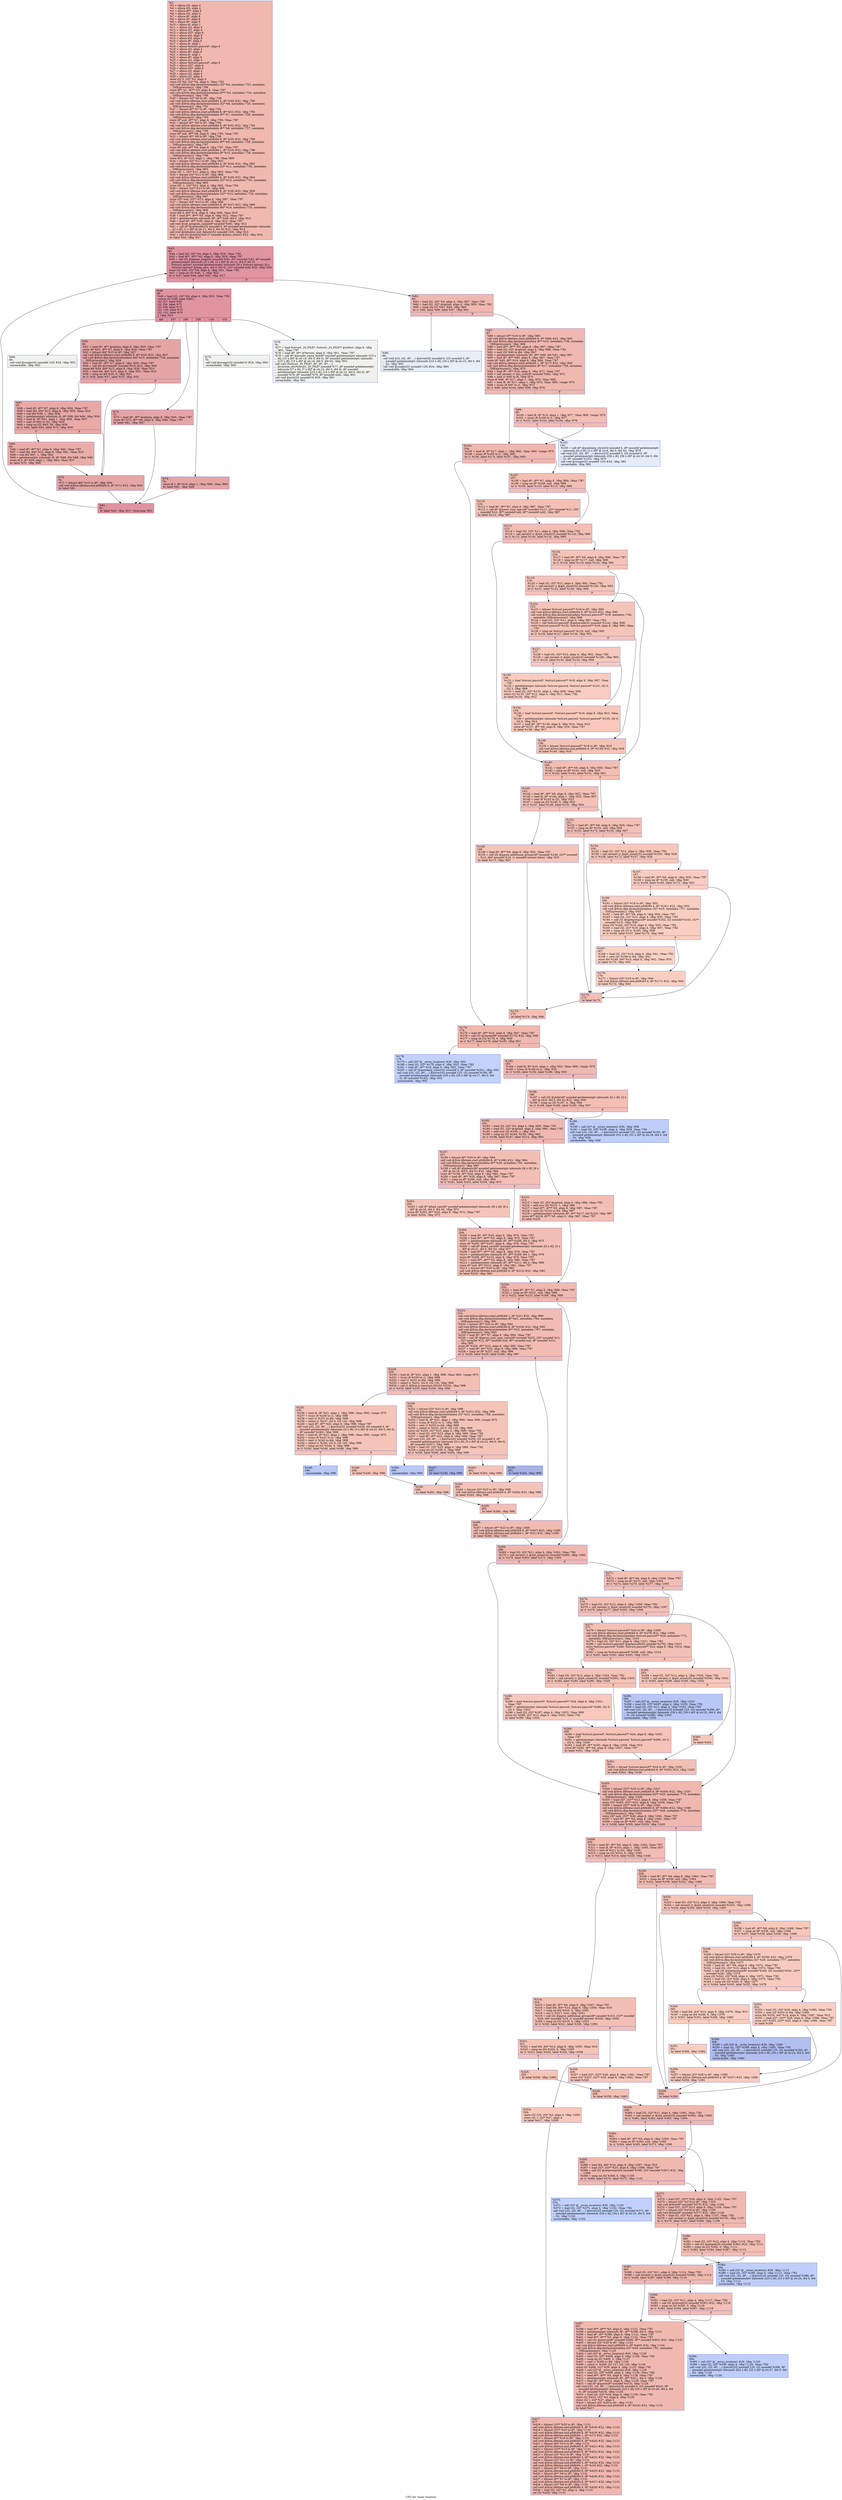 digraph "CFG for 'main' function" {
	label="CFG for 'main' function";

	Node0x1014ba0 [shape=record,color="#3d50c3ff", style=filled, fillcolor="#dc5d4a70",label="{%2:\l  %3 = alloca i32, align 4\l  %4 = alloca i32, align 4\l  %5 = alloca i8**, align 8\l  %6 = alloca i32, align 4\l  %7 = alloca i8*, align 8\l  %8 = alloca i8*, align 8\l  %9 = alloca i8*, align 8\l  %10 = alloca i8, align 1\l  %11 = alloca i32, align 4\l  %12 = alloca i32, align 4\l  %13 = alloca i32*, align 8\l  %14 = alloca i64, align 8\l  %15 = alloca i64, align 8\l  %16 = alloca i8*, align 8\l  %17 = alloca i8, align 1\l  %18 = alloca %struct.passwd*, align 8\l  %19 = alloca i32, align 4\l  %20 = alloca i8*, align 8\l  %21 = alloca i8, align 1\l  %22 = alloca i8*, align 8\l  %23 = alloca i32, align 4\l  %24 = alloca %struct.passwd*, align 8\l  %25 = alloca i32*, align 8\l  %26 = alloca i32*, align 8\l  %27 = alloca i32, align 4\l  %28 = alloca i32, align 4\l  %29 = alloca i32, align 4\l  store i32 0, i32* %3, align 4\l  store i32 %0, i32* %4, align 4, !tbaa !782\l  call void @llvm.dbg.declare(metadata i32* %4, metadata !723, metadata\l... !DIExpression()), !dbg !786\l  store i8** %1, i8*** %5, align 8, !tbaa !787\l  call void @llvm.dbg.declare(metadata i8*** %5, metadata !724, metadata\l... !DIExpression()), !dbg !789\l  %30 = bitcast i32* %6 to i8*, !dbg !790\l  call void @llvm.lifetime.start.p0i8(i64 4, i8* %30) #22, !dbg !790\l  call void @llvm.dbg.declare(metadata i32* %6, metadata !725, metadata\l... !DIExpression()), !dbg !791\l  %31 = bitcast i8** %7 to i8*, !dbg !792\l  call void @llvm.lifetime.start.p0i8(i64 8, i8* %31) #22, !dbg !792\l  call void @llvm.dbg.declare(metadata i8** %7, metadata !726, metadata\l... !DIExpression()), !dbg !793\l  store i8* null, i8** %7, align 8, !dbg !793, !tbaa !787\l  %32 = bitcast i8** %8 to i8*, !dbg !794\l  call void @llvm.lifetime.start.p0i8(i64 8, i8* %32) #22, !dbg !794\l  call void @llvm.dbg.declare(metadata i8** %8, metadata !727, metadata\l... !DIExpression()), !dbg !795\l  store i8* null, i8** %8, align 8, !dbg !795, !tbaa !787\l  %33 = bitcast i8** %9 to i8*, !dbg !796\l  call void @llvm.lifetime.start.p0i8(i64 8, i8* %33) #22, !dbg !796\l  call void @llvm.dbg.declare(metadata i8** %9, metadata !728, metadata\l... !DIExpression()), !dbg !797\l  store i8* null, i8** %9, align 8, !dbg !797, !tbaa !787\l  call void @llvm.lifetime.start.p0i8(i64 1, i8* %10) #22, !dbg !798\l  call void @llvm.dbg.declare(metadata i8* %10, metadata !729, metadata\l... !DIExpression()), !dbg !799\l  store i8 0, i8* %10, align 1, !dbg !799, !tbaa !800\l  %34 = bitcast i32* %11 to i8*, !dbg !802\l  call void @llvm.lifetime.start.p0i8(i64 4, i8* %34) #22, !dbg !802\l  call void @llvm.dbg.declare(metadata i32* %11, metadata !730, metadata\l... !DIExpression()), !dbg !803\l  store i32 -1, i32* %11, align 4, !dbg !803, !tbaa !782\l  %35 = bitcast i32* %12 to i8*, !dbg !804\l  call void @llvm.lifetime.start.p0i8(i64 4, i8* %35) #22, !dbg !804\l  call void @llvm.dbg.declare(metadata i32* %12, metadata !731, metadata\l... !DIExpression()), !dbg !805\l  store i32 -1, i32* %12, align 4, !dbg !805, !tbaa !782\l  %36 = bitcast i32** %13 to i8*, !dbg !806\l  call void @llvm.lifetime.start.p0i8(i64 8, i8* %36) #22, !dbg !806\l  call void @llvm.dbg.declare(metadata i32** %13, metadata !732, metadata\l... !DIExpression()), !dbg !807\l  store i32* null, i32** %13, align 8, !dbg !807, !tbaa !787\l  %37 = bitcast i64* %14 to i8*, !dbg !808\l  call void @llvm.lifetime.start.p0i8(i64 8, i8* %37) #22, !dbg !808\l  call void @llvm.dbg.declare(metadata i64* %14, metadata !733, metadata\l... !DIExpression()), !dbg !809\l  store i64 0, i64* %14, align 8, !dbg !809, !tbaa !810\l  %38 = load i8**, i8*** %5, align 8, !dbg !812, !tbaa !787\l  %39 = getelementptr inbounds i8*, i8** %38, i64 0, !dbg !812\l  %40 = load i8*, i8** %39, align 8, !dbg !812, !tbaa !787\l  call void @set_program_name(i8* noundef %40), !dbg !813\l  %41 = call i8* @setlocale(i32 noundef 6, i8* noundef getelementptr inbounds\l... ([1 x i8], [1 x i8]* @.str.11, i64 0, i64 0)) #22, !dbg !814\l  call void @initialize_exit_failure(i32 noundef 125), !dbg !815\l  %42 = call i32 @atexit(void ()* noundef @close_stdout) #22, !dbg !816\l  br label %43, !dbg !817\l}"];
	Node0x1014ba0 -> Node0x100a3d0;
	Node0x100a3d0 [shape=record,color="#b70d28ff", style=filled, fillcolor="#b70d2870",label="{%43:\l43:                                               \l  %44 = load i32, i32* %4, align 4, !dbg !818, !tbaa !782\l  %45 = load i8**, i8*** %5, align 8, !dbg !819, !tbaa !787\l  %46 = call i32 @getopt_long(i32 noundef %44, i8** noundef %45, i8* noundef\l... getelementptr inbounds ([2 x i8], [2 x i8]* @.str.12, i64 0, i64 0),\l... %struct.option* noundef getelementptr inbounds ([6 x %struct.option], [6 x\l... %struct.option]* @long_opts, i64 0, i64 0), i32* noundef null) #22, !dbg !820\l  store i32 %46, i32* %6, align 4, !dbg !821, !tbaa !782\l  %47 = icmp ne i32 %46, -1, !dbg !822\l  br i1 %47, label %48, label %82, !dbg !817\l|{<s0>T|<s1>F}}"];
	Node0x100a3d0:s0 -> Node0x100a420;
	Node0x100a3d0:s1 -> Node0x100a790;
	Node0x100a420 [shape=record,color="#b70d28ff", style=filled, fillcolor="#b70d2870",label="{%48:\l48:                                               \l  %49 = load i32, i32* %6, align 4, !dbg !823, !tbaa !782\l  switch i32 %49, label %80 [\l    i32 257, label %50\l    i32 256, label %72\l    i32 258, label %74\l    i32 -130, label %75\l    i32 -131, label %76\l  ], !dbg !824\l|{<s0>def|<s1>257|<s2>256|<s3>258|<s4>-130|<s5>-131}}"];
	Node0x100a420:s0 -> Node0x100a6f0;
	Node0x100a420:s1 -> Node0x100a470;
	Node0x100a420:s2 -> Node0x100a5b0;
	Node0x100a420:s3 -> Node0x100a600;
	Node0x100a420:s4 -> Node0x100a650;
	Node0x100a420:s5 -> Node0x100a6a0;
	Node0x100a470 [shape=record,color="#3d50c3ff", style=filled, fillcolor="#c5333470",label="{%50:\l50:                                               \l  %51 = load i8*, i8** @optarg, align 8, !dbg !825, !tbaa !787\l  store i8* %51, i8** %7, align 8, !dbg !826, !tbaa !787\l  %52 = bitcast i64* %15 to i8*, !dbg !827\l  call void @llvm.lifetime.start.p0i8(i64 8, i8* %52) #22, !dbg !827\l  call void @llvm.dbg.declare(metadata i64* %15, metadata !734, metadata\l... !DIExpression()), !dbg !828\l  %53 = load i8*, i8** %7, align 8, !dbg !829, !tbaa !787\l  %54 = call i64 @strlen(i8* noundef %53) #23, !dbg !830\l  store i64 %54, i64* %15, align 8, !dbg !828, !tbaa !810\l  %55 = load i64, i64* %15, align 8, !dbg !831, !tbaa !810\l  %56 = icmp ne i64 %55, 0, !dbg !831\l  br i1 %56, label %57, label %70, !dbg !833\l|{<s0>T|<s1>F}}"];
	Node0x100a470:s0 -> Node0x100a4c0;
	Node0x100a470:s1 -> Node0x100a560;
	Node0x100a4c0 [shape=record,color="#3d50c3ff", style=filled, fillcolor="#ca3b3770",label="{%57:\l57:                                               \l  %58 = load i8*, i8** %7, align 8, !dbg !834, !tbaa !787\l  %59 = load i64, i64* %15, align 8, !dbg !835, !tbaa !810\l  %60 = sub i64 %59, 1, !dbg !836\l  %61 = getelementptr inbounds i8, i8* %58, i64 %60, !dbg !834\l  %62 = load i8, i8* %61, align 1, !dbg !834, !tbaa !837\l  %63 = sext i8 %62 to i32, !dbg !834\l  %64 = icmp eq i32 %63, 58, !dbg !838\l  br i1 %64, label %65, label %70, !dbg !839\l|{<s0>T|<s1>F}}"];
	Node0x100a4c0:s0 -> Node0x100a510;
	Node0x100a4c0:s1 -> Node0x100a560;
	Node0x100a510 [shape=record,color="#3d50c3ff", style=filled, fillcolor="#d0473d70",label="{%65:\l65:                                               \l  %66 = load i8*, i8** %7, align 8, !dbg !840, !tbaa !787\l  %67 = load i64, i64* %15, align 8, !dbg !841, !tbaa !810\l  %68 = sub i64 %67, 1, !dbg !842\l  %69 = getelementptr inbounds i8, i8* %66, i64 %68, !dbg !840\l  store i8 0, i8* %69, align 1, !dbg !843, !tbaa !837\l  br label %70, !dbg !840\l}"];
	Node0x100a510 -> Node0x100a560;
	Node0x100a560 [shape=record,color="#3d50c3ff", style=filled, fillcolor="#c5333470",label="{%70:\l70:                                               \l  %71 = bitcast i64* %15 to i8*, !dbg !844\l  call void @llvm.lifetime.end.p0i8(i64 8, i8* %71) #22, !dbg !844\l  br label %81\l}"];
	Node0x100a560 -> Node0x100a740;
	Node0x100a5b0 [shape=record,color="#3d50c3ff", style=filled, fillcolor="#c5333470",label="{%72:\l72:                                               \l  %73 = load i8*, i8** @optarg, align 8, !dbg !845, !tbaa !787\l  store i8* %73, i8** %9, align 8, !dbg !846, !tbaa !787\l  br label %81, !dbg !847\l}"];
	Node0x100a5b0 -> Node0x100a740;
	Node0x100a600 [shape=record,color="#3d50c3ff", style=filled, fillcolor="#c5333470",label="{%74:\l74:                                               \l  store i8 1, i8* %10, align 1, !dbg !848, !tbaa !800\l  br label %81, !dbg !849\l}"];
	Node0x100a600 -> Node0x100a740;
	Node0x100a650 [shape=record,color="#3d50c3ff", style=filled, fillcolor="#dedcdb70",label="{%75:\l75:                                               \l  call void @usage(i32 noundef 0) #24, !dbg !850\l  unreachable, !dbg !850\l}"];
	Node0x100a6a0 [shape=record,color="#3d50c3ff", style=filled, fillcolor="#dedcdb70",label="{%76:\l76:                                               \l  %77 = load %struct._IO_FILE*, %struct._IO_FILE** @stdout, align 8, !dbg\l... !851, !tbaa !787\l  %78 = load i8*, i8** @Version, align 8, !dbg !851, !tbaa !787\l  %79 = call i8* @proper_name_lite(i8* noundef getelementptr inbounds ([15 x\l... i8], [15 x i8]* @.str.14, i64 0, i64 0), i8* noundef getelementptr inbounds\l... ([15 x i8], [15 x i8]* @.str.14, i64 0, i64 0)), !dbg !851\l  call void (%struct._IO_FILE*, i8*, i8*, i8*, ...)\l... @version_etc(%struct._IO_FILE* noundef %77, i8* noundef getelementptr\l... inbounds ([7 x i8], [7 x i8]* @.str.10, i64 0, i64 0), i8* noundef\l... getelementptr inbounds ([14 x i8], [14 x i8]* @.str.13, i64 0, i64 0), i8*\l... noundef %78, i8* noundef %79, i8* noundef null), !dbg !851\l  call void @exit(i32 noundef 0) #25, !dbg !851\l  unreachable, !dbg !851\l}"];
	Node0x100a6f0 [shape=record,color="#3d50c3ff", style=filled, fillcolor="#dedcdb70",label="{%80:\l80:                                               \l  call void @usage(i32 noundef 125) #24, !dbg !852\l  unreachable, !dbg !852\l}"];
	Node0x100a740 [shape=record,color="#b70d28ff", style=filled, fillcolor="#b70d2870",label="{%81:\l81:                                               \l  br label %43, !dbg !817, !llvm.loop !853\l}"];
	Node0x100a740 -> Node0x100a3d0;
	Node0x100a790 [shape=record,color="#3d50c3ff", style=filled, fillcolor="#dc5d4a70",label="{%82:\l82:                                               \l  %83 = load i32, i32* %4, align 4, !dbg !857, !tbaa !782\l  %84 = load i32, i32* @optind, align 4, !dbg !859, !tbaa !782\l  %85 = icmp sle i32 %83, %84, !dbg !860\l  br i1 %85, label %86, label %87, !dbg !861\l|{<s0>T|<s1>F}}"];
	Node0x100a790:s0 -> Node0x100a7e0;
	Node0x100a790:s1 -> Node0x100a830;
	Node0x100a7e0 [shape=record,color="#3d50c3ff", style=filled, fillcolor="#cbd8ee70",label="{%86:\l86:                                               \l  call void (i32, i32, i8*, ...) @error(i32 noundef 0, i32 noundef 0, i8*\l... noundef getelementptr inbounds ([16 x i8], [16 x i8]* @.str.15, i64 0, i64\l... 0)), !dbg !862\l  call void @usage(i32 noundef 125) #24, !dbg !864\l  unreachable, !dbg !864\l}"];
	Node0x100a830 [shape=record,color="#3d50c3ff", style=filled, fillcolor="#dc5d4a70",label="{%87:\l87:                                               \l  %88 = bitcast i8** %16 to i8*, !dbg !865\l  call void @llvm.lifetime.start.p0i8(i64 8, i8* %88) #22, !dbg !865\l  call void @llvm.dbg.declare(metadata i8** %16, metadata !738, metadata\l... !DIExpression()), !dbg !866\l  %89 = load i8**, i8*** %5, align 8, !dbg !867, !tbaa !787\l  %90 = load i32, i32* @optind, align 4, !dbg !868, !tbaa !782\l  %91 = sext i32 %90 to i64, !dbg !867\l  %92 = getelementptr inbounds i8*, i8** %89, i64 %91, !dbg !867\l  %93 = load i8*, i8** %92, align 8, !dbg !867, !tbaa !787\l  store i8* %93, i8** %16, align 8, !dbg !866, !tbaa !787\l  call void @llvm.lifetime.start.p0i8(i64 1, i8* %17) #22, !dbg !869\l  call void @llvm.dbg.declare(metadata i8* %17, metadata !739, metadata\l... !DIExpression()), !dbg !870\l  %94 = load i8*, i8** %16, align 8, !dbg !871, !tbaa !787\l  %95 = call zeroext i1 @is_root(i8* noundef %94), !dbg !872\l  %96 = zext i1 %95 to i8, !dbg !870\l  store i8 %96, i8* %17, align 1, !dbg !870, !tbaa !800\l  %97 = load i8, i8* %17, align 1, !dbg !873, !tbaa !800, !range !875\l  %98 = trunc i8 %97 to i1, !dbg !873\l  br i1 %98, label %104, label %99, !dbg !876\l|{<s0>T|<s1>F}}"];
	Node0x100a830:s0 -> Node0x100a920;
	Node0x100a830:s1 -> Node0x100a880;
	Node0x100a880 [shape=record,color="#3d50c3ff", style=filled, fillcolor="#e36c5570",label="{%99:\l99:                                               \l  %100 = load i8, i8* %10, align 1, !dbg !877, !tbaa !800, !range !875\l  %101 = trunc i8 %100 to i1, !dbg !877\l  br i1 %101, label %102, label %104, !dbg !878\l|{<s0>T|<s1>F}}"];
	Node0x100a880:s0 -> Node0x100a8d0;
	Node0x100a880:s1 -> Node0x100a920;
	Node0x100a8d0 [shape=record,color="#3d50c3ff", style=filled, fillcolor="#c1d4f470",label="{%102:\l102:                                              \l  %103 = call i8* @quotearg_style(i32 noundef 4, i8* noundef getelementptr\l... inbounds ([2 x i8], [2 x i8]* @.str.6, i64 0, i64 0)), !dbg !879\l  call void (i32, i32, i8*, ...) @error(i32 noundef 0, i32 noundef 0, i8*\l... noundef getelementptr inbounds ([56 x i8], [56 x i8]* @.str.16, i64 0, i64\l... 0), i8* noundef %103), !dbg !879\l  call void @usage(i32 noundef 125) #24, !dbg !881\l  unreachable, !dbg !881\l}"];
	Node0x100a920 [shape=record,color="#3d50c3ff", style=filled, fillcolor="#dc5d4a70",label="{%104:\l104:                                              \l  %105 = load i8, i8* %17, align 1, !dbg !882, !tbaa !800, !range !875\l  %106 = trunc i8 %105 to i1, !dbg !882\l  br i1 %106, label %174, label %107, !dbg !883\l|{<s0>T|<s1>F}}"];
	Node0x100a920:s0 -> Node0x100b000;
	Node0x100a920:s1 -> Node0x100a970;
	Node0x100a970 [shape=record,color="#3d50c3ff", style=filled, fillcolor="#e36c5570",label="{%107:\l107:                                              \l  %108 = load i8*, i8** %7, align 8, !dbg !884, !tbaa !787\l  %109 = icmp ne i8* %108, null, !dbg !884\l  br i1 %109, label %110, label %113, !dbg !886\l|{<s0>T|<s1>F}}"];
	Node0x100a970:s0 -> Node0x100a9c0;
	Node0x100a970:s1 -> Node0x100aa10;
	Node0x100a9c0 [shape=record,color="#3d50c3ff", style=filled, fillcolor="#e5705870",label="{%110:\l110:                                              \l  %111 = load i8*, i8** %7, align 8, !dbg !887, !tbaa !787\l  %112 = call i8* @parse_user_spec(i8* noundef %111, i32* noundef %11, i32*\l... noundef %12, i8** noundef null, i8** noundef null), !dbg !887\l  br label %113, !dbg !887\l}"];
	Node0x100a9c0 -> Node0x100aa10;
	Node0x100aa10 [shape=record,color="#3d50c3ff", style=filled, fillcolor="#e36c5570",label="{%113:\l113:                                              \l  %114 = load i32, i32* %11, align 4, !dbg !888, !tbaa !782\l  %115 = call zeroext i1 @uid_unset(i32 noundef %114), !dbg !888\l  br i1 %115, label %140, label %116, !dbg !889\l|{<s0>T|<s1>F}}"];
	Node0x100aa10:s0 -> Node0x100ac90;
	Node0x100aa10:s1 -> Node0x100aa60;
	Node0x100aa60 [shape=record,color="#3d50c3ff", style=filled, fillcolor="#e8765c70",label="{%116:\l116:                                              \l  %117 = load i8*, i8** %9, align 8, !dbg !890, !tbaa !787\l  %118 = icmp ne i8* %117, null, !dbg !890\l  br i1 %118, label %119, label %122, !dbg !891\l|{<s0>T|<s1>F}}"];
	Node0x100aa60:s0 -> Node0x100aab0;
	Node0x100aa60:s1 -> Node0x100ab00;
	Node0x100aab0 [shape=record,color="#3d50c3ff", style=filled, fillcolor="#e97a5f70",label="{%119:\l119:                                              \l  %120 = load i32, i32* %12, align 4, !dbg !892, !tbaa !782\l  %121 = call zeroext i1 @gid_unset(i32 noundef %120), !dbg !893\l  br i1 %121, label %122, label %140, !dbg !894\l|{<s0>T|<s1>F}}"];
	Node0x100aab0:s0 -> Node0x100ab00;
	Node0x100aab0:s1 -> Node0x100ac90;
	Node0x100ab00 [shape=record,color="#3d50c3ff", style=filled, fillcolor="#e97a5f70",label="{%122:\l122:                                              \l  %123 = bitcast %struct.passwd** %18 to i8*, !dbg !895\l  call void @llvm.lifetime.start.p0i8(i64 8, i8* %123) #22, !dbg !895\l  call void @llvm.dbg.declare(metadata %struct.passwd** %18, metadata !740,\l... metadata !DIExpression()), !dbg !896\l  %124 = load i32, i32* %11, align 4, !dbg !897, !tbaa !782\l  %125 = call %struct.passwd* @getpwuid(i32 noundef %124), !dbg !899\l  store %struct.passwd* %125, %struct.passwd** %18, align 8, !dbg !900, !tbaa\l... !787\l  %126 = icmp ne %struct.passwd* %125, null, !dbg !900\l  br i1 %126, label %127, label %138, !dbg !901\l|{<s0>T|<s1>F}}"];
	Node0x100ab00:s0 -> Node0x100ab50;
	Node0x100ab00:s1 -> Node0x100ac40;
	Node0x100ab50 [shape=record,color="#3d50c3ff", style=filled, fillcolor="#ed836670",label="{%127:\l127:                                              \l  %128 = load i32, i32* %12, align 4, !dbg !902, !tbaa !782\l  %129 = call zeroext i1 @gid_unset(i32 noundef %128), !dbg !905\l  br i1 %129, label %130, label %134, !dbg !906\l|{<s0>T|<s1>F}}"];
	Node0x100ab50:s0 -> Node0x100aba0;
	Node0x100ab50:s1 -> Node0x100abf0;
	Node0x100aba0 [shape=record,color="#3d50c3ff", style=filled, fillcolor="#f08b6e70",label="{%130:\l130:                                              \l  %131 = load %struct.passwd*, %struct.passwd** %18, align 8, !dbg !907, !tbaa\l... !787\l  %132 = getelementptr inbounds %struct.passwd, %struct.passwd* %131, i32 0,\l... i32 3, !dbg !908\l  %133 = load i32, i32* %132, align 4, !dbg !908, !tbaa !909\l  store i32 %133, i32* %12, align 4, !dbg !911, !tbaa !782\l  br label %134, !dbg !912\l}"];
	Node0x100aba0 -> Node0x100abf0;
	Node0x100abf0 [shape=record,color="#3d50c3ff", style=filled, fillcolor="#ed836670",label="{%134:\l134:                                              \l  %135 = load %struct.passwd*, %struct.passwd** %18, align 8, !dbg !913, !tbaa\l... !787\l  %136 = getelementptr inbounds %struct.passwd, %struct.passwd* %135, i32 0,\l... i32 0, !dbg !914\l  %137 = load i8*, i8** %136, align 8, !dbg !914, !tbaa !915\l  store i8* %137, i8** %8, align 8, !dbg !916, !tbaa !787\l  br label %138, !dbg !917\l}"];
	Node0x100abf0 -> Node0x100ac40;
	Node0x100ac40 [shape=record,color="#3d50c3ff", style=filled, fillcolor="#e97a5f70",label="{%138:\l138:                                              \l  %139 = bitcast %struct.passwd** %18 to i8*, !dbg !918\l  call void @llvm.lifetime.end.p0i8(i64 8, i8* %139) #22, !dbg !918\l  br label %140, !dbg !919\l}"];
	Node0x100ac40 -> Node0x100ac90;
	Node0x100ac90 [shape=record,color="#3d50c3ff", style=filled, fillcolor="#e36c5570",label="{%140:\l140:                                              \l  %141 = load i8*, i8** %9, align 8, !dbg !920, !tbaa !787\l  %142 = icmp ne i8* %141, null, !dbg !920\l  br i1 %142, label %143, label %151, !dbg !921\l|{<s0>T|<s1>F}}"];
	Node0x100ac90:s0 -> Node0x100ace0;
	Node0x100ac90:s1 -> Node0x100ad80;
	Node0x100ace0 [shape=record,color="#3d50c3ff", style=filled, fillcolor="#e5705870",label="{%143:\l143:                                              \l  %144 = load i8*, i8** %9, align 8, !dbg !922, !tbaa !787\l  %145 = load i8, i8* %144, align 1, !dbg !923, !tbaa !837\l  %146 = sext i8 %145 to i32, !dbg !923\l  %147 = icmp ne i32 %146, 0, !dbg !923\l  br i1 %147, label %148, label %151, !dbg !924\l|{<s0>T|<s1>F}}"];
	Node0x100ace0:s0 -> Node0x100ad30;
	Node0x100ace0:s1 -> Node0x100ad80;
	Node0x100ad30 [shape=record,color="#3d50c3ff", style=filled, fillcolor="#e97a5f70",label="{%148:\l148:                                              \l  %149 = load i8*, i8** %9, align 8, !dbg !925, !tbaa !787\l  %150 = call i32 @parse_additional_groups(i8* noundef %149, i32** noundef\l... %13, i64* noundef %14, i1 noundef zeroext false), !dbg !925\l  br label %173, !dbg !925\l}"];
	Node0x100ad30 -> Node0x100afb0;
	Node0x100ad80 [shape=record,color="#3d50c3ff", style=filled, fillcolor="#e5705870",label="{%151:\l151:                                              \l  %152 = load i8*, i8** %9, align 8, !dbg !926, !tbaa !787\l  %153 = icmp ne i8* %152, null, !dbg !926\l  br i1 %153, label %172, label %154, !dbg !927\l|{<s0>T|<s1>F}}"];
	Node0x100ad80:s0 -> Node0x100af60;
	Node0x100ad80:s1 -> Node0x100add0;
	Node0x100add0 [shape=record,color="#3d50c3ff", style=filled, fillcolor="#ec7f6370",label="{%154:\l154:                                              \l  %155 = load i32, i32* %12, align 4, !dbg !928, !tbaa !782\l  %156 = call zeroext i1 @gid_unset(i32 noundef %155), !dbg !928\l  br i1 %156, label %172, label %157, !dbg !929\l|{<s0>T|<s1>F}}"];
	Node0x100add0:s0 -> Node0x100af60;
	Node0x100add0:s1 -> Node0x100ae20;
	Node0x100ae20 [shape=record,color="#3d50c3ff", style=filled, fillcolor="#f08b6e70",label="{%157:\l157:                                              \l  %158 = load i8*, i8** %8, align 8, !dbg !930, !tbaa !787\l  %159 = icmp ne i8* %158, null, !dbg !930\l  br i1 %159, label %160, label %172, !dbg !931\l|{<s0>T|<s1>F}}"];
	Node0x100ae20:s0 -> Node0x100ae70;
	Node0x100ae20:s1 -> Node0x100af60;
	Node0x100ae70 [shape=record,color="#3d50c3ff", style=filled, fillcolor="#f2907270",label="{%160:\l160:                                              \l  %161 = bitcast i32* %19 to i8*, !dbg !932\l  call void @llvm.lifetime.start.p0i8(i64 4, i8* %161) #22, !dbg !932\l  call void @llvm.dbg.declare(metadata i32* %19, metadata !757, metadata\l... !DIExpression()), !dbg !933\l  %162 = load i8*, i8** %8, align 8, !dbg !934, !tbaa !787\l  %163 = load i32, i32* %12, align 4, !dbg !935, !tbaa !782\l  %164 = call i32 @xgetgroups(i8* noundef %162, i32 noundef %163, i32**\l... noundef %13), !dbg !936\l  store i32 %164, i32* %19, align 4, !dbg !933, !tbaa !782\l  %165 = load i32, i32* %19, align 4, !dbg !937, !tbaa !782\l  %166 = icmp slt i32 0, %165, !dbg !939\l  br i1 %166, label %167, label %170, !dbg !940\l|{<s0>T|<s1>F}}"];
	Node0x100ae70:s0 -> Node0x100aec0;
	Node0x100ae70:s1 -> Node0x100af10;
	Node0x100aec0 [shape=record,color="#3d50c3ff", style=filled, fillcolor="#f4987a70",label="{%167:\l167:                                              \l  %168 = load i32, i32* %19, align 4, !dbg !941, !tbaa !782\l  %169 = sext i32 %168 to i64, !dbg !941\l  store i64 %169, i64* %14, align 8, !dbg !942, !tbaa !810\l  br label %170, !dbg !943\l}"];
	Node0x100aec0 -> Node0x100af10;
	Node0x100af10 [shape=record,color="#3d50c3ff", style=filled, fillcolor="#f2907270",label="{%170:\l170:                                              \l  %171 = bitcast i32* %19 to i8*, !dbg !944\l  call void @llvm.lifetime.end.p0i8(i64 4, i8* %171) #22, !dbg !944\l  br label %172, !dbg !945\l}"];
	Node0x100af10 -> Node0x100af60;
	Node0x100af60 [shape=record,color="#3d50c3ff", style=filled, fillcolor="#e5705870",label="{%172:\l172:                                              \l  br label %173\l}"];
	Node0x100af60 -> Node0x100afb0;
	Node0x100afb0 [shape=record,color="#3d50c3ff", style=filled, fillcolor="#e36c5570",label="{%173:\l173:                                              \l  br label %174, !dbg !946\l}"];
	Node0x100afb0 -> Node0x100b000;
	Node0x100b000 [shape=record,color="#3d50c3ff", style=filled, fillcolor="#dc5d4a70",label="{%174:\l174:                                              \l  %175 = load i8*, i8** %16, align 8, !dbg !947, !tbaa !787\l  %176 = call i32 @chroot(i8* noundef %175) #22, !dbg !949\l  %177 = icmp ne i32 %176, 0, !dbg !950\l  br i1 %177, label %178, label %183, !dbg !951\l|{<s0>T|<s1>F}}"];
	Node0x100b000:s0 -> Node0x100b050;
	Node0x100b000:s1 -> Node0x100b0a0;
	Node0x100b050 [shape=record,color="#3d50c3ff", style=filled, fillcolor="#779af770",label="{%178:\l178:                                              \l  %179 = call i32* @__errno_location() #26, !dbg !952\l  %180 = load i32, i32* %179, align 4, !dbg !952, !tbaa !782\l  %181 = load i8*, i8** %16, align 8, !dbg !952, !tbaa !787\l  %182 = call i8* @quotearg_style(i32 noundef 4, i8* noundef %181), !dbg !952\l  call void (i32, i32, i8*, ...) @error(i32 noundef 125, i32 noundef %180, i8*\l... noundef getelementptr inbounds ([35 x i8], [35 x i8]* @.str.17, i64 0, i64\l... 0), i8* noundef %182), !dbg !952\l  unreachable, !dbg !952\l}"];
	Node0x100b0a0 [shape=record,color="#3d50c3ff", style=filled, fillcolor="#dc5d4a70",label="{%183:\l183:                                              \l  %184 = load i8, i8* %10, align 1, !dbg !953, !tbaa !800, !range !875\l  %185 = trunc i8 %184 to i1, !dbg !953\l  br i1 %185, label %192, label %186, !dbg !955\l|{<s0>T|<s1>F}}"];
	Node0x100b0a0:s0 -> Node0x100b190;
	Node0x100b0a0:s1 -> Node0x100b0f0;
	Node0x100b0f0 [shape=record,color="#3d50c3ff", style=filled, fillcolor="#e36c5570",label="{%186:\l186:                                              \l  %187 = call i32 @chdir(i8* noundef getelementptr inbounds ([2 x i8], [2 x\l... i8]* @.str.6, i64 0, i64 0)) #22, !dbg !956\l  %188 = icmp ne i32 %187, 0, !dbg !956\l  br i1 %188, label %189, label %192, !dbg !957\l|{<s0>T|<s1>F}}"];
	Node0x100b0f0:s0 -> Node0x100b140;
	Node0x100b0f0:s1 -> Node0x100b190;
	Node0x100b140 [shape=record,color="#3d50c3ff", style=filled, fillcolor="#6c8ff170",label="{%189:\l189:                                              \l  %190 = call i32* @__errno_location() #26, !dbg !958\l  %191 = load i32, i32* %190, align 4, !dbg !958, !tbaa !782\l  call void (i32, i32, i8*, ...) @error(i32 noundef 125, i32 noundef %191, i8*\l... noundef getelementptr inbounds ([31 x i8], [31 x i8]* @.str.18, i64 0, i64\l... 0)), !dbg !958\l  unreachable, !dbg !958\l}"];
	Node0x100b190 [shape=record,color="#3d50c3ff", style=filled, fillcolor="#dc5d4a70",label="{%192:\l192:                                              \l  %193 = load i32, i32* %4, align 4, !dbg !959, !tbaa !782\l  %194 = load i32, i32* @optind, align 4, !dbg !960, !tbaa !782\l  %195 = add nsw i32 %194, 1, !dbg !961\l  %196 = icmp eq i32 %193, %195, !dbg !962\l  br i1 %196, label %197, label %214, !dbg !963\l|{<s0>T|<s1>F}}"];
	Node0x100b190:s0 -> Node0x100b1e0;
	Node0x100b190:s1 -> Node0x100b2d0;
	Node0x100b1e0 [shape=record,color="#3d50c3ff", style=filled, fillcolor="#e36c5570",label="{%197:\l197:                                              \l  %198 = bitcast i8** %20 to i8*, !dbg !964\l  call void @llvm.lifetime.start.p0i8(i64 8, i8* %198) #22, !dbg !964\l  call void @llvm.dbg.declare(metadata i8** %20, metadata !761, metadata\l... !DIExpression()), !dbg !965\l  %199 = call i8* @getenv(i8* noundef getelementptr inbounds ([6 x i8], [6 x\l... i8]* @.str.19, i64 0, i64 0)) #22, !dbg !966\l  store i8* %199, i8** %20, align 8, !dbg !965, !tbaa !787\l  %200 = load i8*, i8** %20, align 8, !dbg !967, !tbaa !787\l  %201 = icmp eq i8* %200, null, !dbg !969\l  br i1 %201, label %202, label %204, !dbg !970\l|{<s0>T|<s1>F}}"];
	Node0x100b1e0:s0 -> Node0x100b230;
	Node0x100b1e0:s1 -> Node0x100b280;
	Node0x100b230 [shape=record,color="#3d50c3ff", style=filled, fillcolor="#e97a5f70",label="{%202:\l202:                                              \l  %203 = call i8* @bad_cast(i8* noundef getelementptr inbounds ([8 x i8], [8 x\l... i8]* @.str.20, i64 0, i64 0)), !dbg !971\l  store i8* %203, i8** %20, align 8, !dbg !972, !tbaa !787\l  br label %204, !dbg !973\l}"];
	Node0x100b230 -> Node0x100b280;
	Node0x100b280 [shape=record,color="#3d50c3ff", style=filled, fillcolor="#e36c5570",label="{%204:\l204:                                              \l  %205 = load i8*, i8** %20, align 8, !dbg !974, !tbaa !787\l  %206 = load i8**, i8*** %5, align 8, !dbg !975, !tbaa !787\l  %207 = getelementptr inbounds i8*, i8** %206, i64 0, !dbg !975\l  store i8* %205, i8** %207, align 8, !dbg !976, !tbaa !787\l  %208 = call i8* @bad_cast(i8* noundef getelementptr inbounds ([3 x i8], [3 x\l... i8]* @.str.21, i64 0, i64 0)), !dbg !977\l  %209 = load i8**, i8*** %5, align 8, !dbg !978, !tbaa !787\l  %210 = getelementptr inbounds i8*, i8** %209, i64 1, !dbg !978\l  store i8* %208, i8** %210, align 8, !dbg !979, !tbaa !787\l  %211 = load i8**, i8*** %5, align 8, !dbg !980, !tbaa !787\l  %212 = getelementptr inbounds i8*, i8** %211, i64 2, !dbg !980\l  store i8* null, i8** %212, align 8, !dbg !981, !tbaa !787\l  %213 = bitcast i8** %20 to i8*, !dbg !982\l  call void @llvm.lifetime.end.p0i8(i64 8, i8* %213) #22, !dbg !982\l  br label %220, !dbg !983\l}"];
	Node0x100b280 -> Node0x100b320;
	Node0x100b2d0 [shape=record,color="#3d50c3ff", style=filled, fillcolor="#e36c5570",label="{%214:\l214:                                              \l  %215 = load i32, i32* @optind, align 4, !dbg !984, !tbaa !782\l  %216 = add nsw i32 %215, 1, !dbg !986\l  %217 = load i8**, i8*** %5, align 8, !dbg !987, !tbaa !787\l  %218 = sext i32 %216 to i64, !dbg !987\l  %219 = getelementptr inbounds i8*, i8** %217, i64 %218, !dbg !987\l  store i8** %219, i8*** %5, align 8, !dbg !987, !tbaa !787\l  br label %220\l}"];
	Node0x100b2d0 -> Node0x100b320;
	Node0x100b320 [shape=record,color="#3d50c3ff", style=filled, fillcolor="#dc5d4a70",label="{%220:\l220:                                              \l  %221 = load i8*, i8** %7, align 8, !dbg !988, !tbaa !787\l  %222 = icmp ne i8* %221, null, !dbg !988\l  br i1 %222, label %223, label %268, !dbg !989\l|{<s0>T|<s1>F}}"];
	Node0x100b320:s0 -> Node0x100b370;
	Node0x100b320:s1 -> Node0x1017770;
	Node0x100b370 [shape=record,color="#3d50c3ff", style=filled, fillcolor="#e1675170",label="{%223:\l223:                                              \l  call void @llvm.lifetime.start.p0i8(i64 1, i8* %21) #22, !dbg !990\l  call void @llvm.dbg.declare(metadata i8* %21, metadata !764, metadata\l... !DIExpression()), !dbg !991\l  %224 = bitcast i8** %22 to i8*, !dbg !992\l  call void @llvm.lifetime.start.p0i8(i64 8, i8* %224) #22, !dbg !992\l  call void @llvm.dbg.declare(metadata i8** %22, metadata !767, metadata\l... !DIExpression()), !dbg !993\l  %225 = load i8*, i8** %7, align 8, !dbg !994, !tbaa !787\l  %226 = call i8* @parse_user_spec_warn(i8* noundef %225, i32* noundef %11,\l... i32* noundef %12, i8** noundef null, i8** noundef null, i8* noundef %21),\l... !dbg !995\l  store i8* %226, i8** %22, align 8, !dbg !993, !tbaa !787\l  %227 = load i8*, i8** %22, align 8, !dbg !996, !tbaa !787\l  %228 = icmp ne i8* %227, null, !dbg !996\l  br i1 %228, label %229, label %266, !dbg !997\l|{<s0>T|<s1>F}}"];
	Node0x100b370:s0 -> Node0x100b3c0;
	Node0x100b370:s1 -> Node0x1017720;
	Node0x100b3c0 [shape=record,color="#3d50c3ff", style=filled, fillcolor="#e36c5570",label="{%229:\l229:                                              \l  %230 = load i8, i8* %21, align 1, !dbg !998, !tbaa !800, !range !875\l  %231 = trunc i8 %230 to i1, !dbg !998\l  %232 = zext i1 %231 to i64, !dbg !998\l  %233 = select i1 %231, i32 0, i32 125, !dbg !998\l  %234 = call i1 @llvm.is.constant.i32(i32 %233), !dbg !998\l  br i1 %234, label %235, label %250, !dbg !998\l|{<s0>T|<s1>F}}"];
	Node0x100b3c0:s0 -> Node0x100b410;
	Node0x100b3c0:s1 -> Node0x1017540;
	Node0x100b410 [shape=record,color="#3d50c3ff", style=filled, fillcolor="#e97a5f70",label="{%235:\l235:                                              \l  %236 = load i8, i8* %21, align 1, !dbg !998, !tbaa !800, !range !875\l  %237 = trunc i8 %236 to i1, !dbg !998\l  %238 = zext i1 %237 to i64, !dbg !998\l  %239 = select i1 %237, i32 0, i32 125, !dbg !998\l  %240 = load i8*, i8** %22, align 8, !dbg !998, !tbaa !787\l  call void (i32, i32, i8*, ...) @error(i32 noundef %239, i32 noundef 0, i8*\l... noundef getelementptr inbounds ([3 x i8], [3 x i8]* @.str.22, i64 0, i64 0),\l... i8* noundef %240), !dbg !998\l  %241 = load i8, i8* %21, align 1, !dbg !998, !tbaa !800, !range !875\l  %242 = trunc i8 %241 to i1, !dbg !998\l  %243 = zext i1 %242 to i64, !dbg !998\l  %244 = select i1 %242, i32 0, i32 125, !dbg !998\l  %245 = icmp ne i32 %244, 0, !dbg !998\l  br i1 %245, label %246, label %248, !dbg !998\l|{<s0>T|<s1>F}}"];
	Node0x100b410:s0 -> Node0x1017400;
	Node0x100b410:s1 -> Node0x10174a0;
	Node0x1017400 [shape=record,color="#3d50c3ff", style=filled, fillcolor="#6282ea70",label="{%246:\l246:                                              \l  unreachable, !dbg !998\l}"];
	Node0x1017450 [shape=record,color="#3d50c3ff", style=filled, fillcolor="#3d50c370",label="{%247:\l247:                                              \l  br label %249, !dbg !998\l}"];
	Node0x1017450 -> Node0x10174f0;
	Node0x10174a0 [shape=record,color="#3d50c3ff", style=filled, fillcolor="#e97a5f70",label="{%248:\l248:                                              \l  br label %249, !dbg !998\l}"];
	Node0x10174a0 -> Node0x10174f0;
	Node0x10174f0 [shape=record,color="#3d50c3ff", style=filled, fillcolor="#e97a5f70",label="{%249:\l249:                                              \l  br label %265, !dbg !998\l}"];
	Node0x10174f0 -> Node0x10176d0;
	Node0x1017540 [shape=record,color="#3d50c3ff", style=filled, fillcolor="#e97a5f70",label="{%250:\l250:                                              \l  %251 = bitcast i32* %23 to i8*, !dbg !999\l  call void @llvm.lifetime.start.p0i8(i64 4, i8* %251) #22, !dbg !999\l  call void @llvm.dbg.declare(metadata i32* %23, metadata !768, metadata\l... !DIExpression()), !dbg !999\l  %252 = load i8, i8* %21, align 1, !dbg !999, !tbaa !800, !range !875\l  %253 = trunc i8 %252 to i1, !dbg !999\l  %254 = zext i1 %253 to i64, !dbg !999\l  %255 = select i1 %253, i32 0, i32 125, !dbg !999\l  store i32 %255, i32* %23, align 4, !dbg !999, !tbaa !782\l  %256 = load i32, i32* %23, align 4, !dbg !999, !tbaa !782\l  %257 = load i8*, i8** %22, align 8, !dbg !999, !tbaa !787\l  call void (i32, i32, i8*, ...) @error(i32 noundef %256, i32 noundef 0, i8*\l... noundef getelementptr inbounds ([3 x i8], [3 x i8]* @.str.22, i64 0, i64 0),\l... i8* noundef %257), !dbg !999\l  %258 = load i32, i32* %23, align 4, !dbg !999, !tbaa !782\l  %259 = icmp ne i32 %258, 0, !dbg !999\l  br i1 %259, label %260, label %262, !dbg !999\l|{<s0>T|<s1>F}}"];
	Node0x1017540:s0 -> Node0x1017590;
	Node0x1017540:s1 -> Node0x1017630;
	Node0x1017590 [shape=record,color="#3d50c3ff", style=filled, fillcolor="#6282ea70",label="{%260:\l260:                                              \l  unreachable, !dbg !999\l}"];
	Node0x10175e0 [shape=record,color="#3d50c3ff", style=filled, fillcolor="#3d50c370",label="{%261:\l261:                                              \l  br label %263, !dbg !999\l}"];
	Node0x10175e0 -> Node0x1017680;
	Node0x1017630 [shape=record,color="#3d50c3ff", style=filled, fillcolor="#e97a5f70",label="{%262:\l262:                                              \l  br label %263, !dbg !999\l}"];
	Node0x1017630 -> Node0x1017680;
	Node0x1017680 [shape=record,color="#3d50c3ff", style=filled, fillcolor="#e97a5f70",label="{%263:\l263:                                              \l  %264 = bitcast i32* %23 to i8*, !dbg !998\l  call void @llvm.lifetime.end.p0i8(i64 4, i8* %264) #22, !dbg !998\l  br label %265, !dbg !998\l}"];
	Node0x1017680 -> Node0x10176d0;
	Node0x10176d0 [shape=record,color="#3d50c3ff", style=filled, fillcolor="#e36c5570",label="{%265:\l265:                                              \l  br label %266, !dbg !998\l}"];
	Node0x10176d0 -> Node0x1017720;
	Node0x1017720 [shape=record,color="#3d50c3ff", style=filled, fillcolor="#e1675170",label="{%266:\l266:                                              \l  %267 = bitcast i8** %22 to i8*, !dbg !1000\l  call void @llvm.lifetime.end.p0i8(i64 8, i8* %267) #22, !dbg !1000\l  call void @llvm.lifetime.end.p0i8(i64 1, i8* %21) #22, !dbg !1000\l  br label %268, !dbg !1001\l}"];
	Node0x1017720 -> Node0x1017770;
	Node0x1017770 [shape=record,color="#3d50c3ff", style=filled, fillcolor="#dc5d4a70",label="{%268:\l268:                                              \l  %269 = load i32, i32* %11, align 4, !dbg !1002, !tbaa !782\l  %270 = call zeroext i1 @uid_unset(i32 noundef %269), !dbg !1002\l  br i1 %270, label %303, label %271, !dbg !1003\l|{<s0>T|<s1>F}}"];
	Node0x1017770:s0 -> Node0x1017ae0;
	Node0x1017770:s1 -> Node0x10177c0;
	Node0x10177c0 [shape=record,color="#3d50c3ff", style=filled, fillcolor="#e36c5570",label="{%271:\l271:                                              \l  %272 = load i8*, i8** %9, align 8, !dbg !1004, !tbaa !787\l  %273 = icmp ne i8* %272, null, !dbg !1004\l  br i1 %273, label %274, label %277, !dbg !1005\l|{<s0>T|<s1>F}}"];
	Node0x10177c0:s0 -> Node0x1017810;
	Node0x10177c0:s1 -> Node0x1017860;
	Node0x1017810 [shape=record,color="#3d50c3ff", style=filled, fillcolor="#e5705870",label="{%274:\l274:                                              \l  %275 = load i32, i32* %12, align 4, !dbg !1006, !tbaa !782\l  %276 = call zeroext i1 @gid_unset(i32 noundef %275), !dbg !1007\l  br i1 %276, label %277, label %303, !dbg !1008\l|{<s0>T|<s1>F}}"];
	Node0x1017810:s0 -> Node0x1017860;
	Node0x1017810:s1 -> Node0x1017ae0;
	Node0x1017860 [shape=record,color="#3d50c3ff", style=filled, fillcolor="#e5705870",label="{%277:\l277:                                              \l  %278 = bitcast %struct.passwd** %24 to i8*, !dbg !1009\l  call void @llvm.lifetime.start.p0i8(i64 8, i8* %278) #22, !dbg !1009\l  call void @llvm.dbg.declare(metadata %struct.passwd** %24, metadata !772,\l... metadata !DIExpression()), !dbg !1010\l  %279 = load i32, i32* %11, align 4, !dbg !1011, !tbaa !782\l  %280 = call %struct.passwd* @getpwuid(i32 noundef %279), !dbg !1013\l  store %struct.passwd* %280, %struct.passwd** %24, align 8, !dbg !1014, !tbaa\l... !787\l  %281 = icmp ne %struct.passwd* %280, null, !dbg !1014\l  br i1 %281, label %282, label %293, !dbg !1015\l|{<s0>T|<s1>F}}"];
	Node0x1017860:s0 -> Node0x10178b0;
	Node0x1017860:s1 -> Node0x10179a0;
	Node0x10178b0 [shape=record,color="#3d50c3ff", style=filled, fillcolor="#e8765c70",label="{%282:\l282:                                              \l  %283 = load i32, i32* %12, align 4, !dbg !1016, !tbaa !782\l  %284 = call zeroext i1 @gid_unset(i32 noundef %283), !dbg !1019\l  br i1 %284, label %285, label %289, !dbg !1020\l|{<s0>T|<s1>F}}"];
	Node0x10178b0:s0 -> Node0x1017900;
	Node0x10178b0:s1 -> Node0x1017950;
	Node0x1017900 [shape=record,color="#3d50c3ff", style=filled, fillcolor="#ed836670",label="{%285:\l285:                                              \l  %286 = load %struct.passwd*, %struct.passwd** %24, align 8, !dbg !1021,\l... !tbaa !787\l  %287 = getelementptr inbounds %struct.passwd, %struct.passwd* %286, i32 0,\l... i32 3, !dbg !1022\l  %288 = load i32, i32* %287, align 4, !dbg !1022, !tbaa !909\l  store i32 %288, i32* %12, align 4, !dbg !1023, !tbaa !782\l  br label %289, !dbg !1024\l}"];
	Node0x1017900 -> Node0x1017950;
	Node0x1017950 [shape=record,color="#3d50c3ff", style=filled, fillcolor="#e8765c70",label="{%289:\l289:                                              \l  %290 = load %struct.passwd*, %struct.passwd** %24, align 8, !dbg !1025,\l... !tbaa !787\l  %291 = getelementptr inbounds %struct.passwd, %struct.passwd* %290, i32 0,\l... i32 0, !dbg !1026\l  %292 = load i8*, i8** %291, align 8, !dbg !1026, !tbaa !915\l  store i8* %292, i8** %8, align 8, !dbg !1027, !tbaa !787\l  br label %301, !dbg !1028\l}"];
	Node0x1017950 -> Node0x1017a90;
	Node0x10179a0 [shape=record,color="#3d50c3ff", style=filled, fillcolor="#ec7f6370",label="{%293:\l293:                                              \l  %294 = load i32, i32* %12, align 4, !dbg !1029, !tbaa !782\l  %295 = call zeroext i1 @gid_unset(i32 noundef %294), !dbg !1031\l  br i1 %295, label %296, label %300, !dbg !1032\l|{<s0>T|<s1>F}}"];
	Node0x10179a0:s0 -> Node0x10179f0;
	Node0x10179a0:s1 -> Node0x1017a40;
	Node0x10179f0 [shape=record,color="#3d50c3ff", style=filled, fillcolor="#5f7fe870",label="{%296:\l296:                                              \l  %297 = call i32* @__errno_location() #26, !dbg !1033\l  %298 = load i32, i32* %297, align 4, !dbg !1033, !tbaa !782\l  %299 = load i32, i32* %11, align 4, !dbg !1033, !tbaa !782\l  call void (i32, i32, i8*, ...) @error(i32 noundef 125, i32 noundef %298, i8*\l... noundef getelementptr inbounds ([39 x i8], [39 x i8]* @.str.23, i64 0, i64\l... 0), i32 noundef %299), !dbg !1033\l  unreachable, !dbg !1033\l}"];
	Node0x1017a40 [shape=record,color="#3d50c3ff", style=filled, fillcolor="#ec7f6370",label="{%300:\l300:                                              \l  br label %301\l}"];
	Node0x1017a40 -> Node0x1017a90;
	Node0x1017a90 [shape=record,color="#3d50c3ff", style=filled, fillcolor="#e5705870",label="{%301:\l301:                                              \l  %302 = bitcast %struct.passwd** %24 to i8*, !dbg !1035\l  call void @llvm.lifetime.end.p0i8(i64 8, i8* %302) #22, !dbg !1035\l  br label %303, !dbg !1036\l}"];
	Node0x1017a90 -> Node0x1017ae0;
	Node0x1017ae0 [shape=record,color="#3d50c3ff", style=filled, fillcolor="#dc5d4a70",label="{%303:\l303:                                              \l  %304 = bitcast i32** %25 to i8*, !dbg !1037\l  call void @llvm.lifetime.start.p0i8(i64 8, i8* %304) #22, !dbg !1037\l  call void @llvm.dbg.declare(metadata i32** %25, metadata !775, metadata\l... !DIExpression()), !dbg !1038\l  %305 = load i32*, i32** %13, align 8, !dbg !1039, !tbaa !787\l  store i32* %305, i32** %25, align 8, !dbg !1038, !tbaa !787\l  %306 = bitcast i32** %26 to i8*, !dbg !1040\l  call void @llvm.lifetime.start.p0i8(i64 8, i8* %306) #22, !dbg !1040\l  call void @llvm.dbg.declare(metadata i32** %26, metadata !776, metadata\l... !DIExpression()), !dbg !1041\l  store i32* null, i32** %26, align 8, !dbg !1041, !tbaa !787\l  %307 = load i8*, i8** %9, align 8, !dbg !1042, !tbaa !787\l  %308 = icmp ne i8* %307, null, !dbg !1042\l  br i1 %308, label %309, label %329, !dbg !1043\l|{<s0>T|<s1>F}}"];
	Node0x1017ae0:s0 -> Node0x1017b30;
	Node0x1017ae0:s1 -> Node0x1017d60;
	Node0x1017b30 [shape=record,color="#3d50c3ff", style=filled, fillcolor="#e1675170",label="{%309:\l309:                                              \l  %310 = load i8*, i8** %9, align 8, !dbg !1044, !tbaa !787\l  %311 = load i8, i8* %310, align 1, !dbg !1045, !tbaa !837\l  %312 = sext i8 %311 to i32, !dbg !1045\l  %313 = icmp ne i32 %312, 0, !dbg !1045\l  br i1 %313, label %314, label %329, !dbg !1046\l|{<s0>T|<s1>F}}"];
	Node0x1017b30:s0 -> Node0x1017b80;
	Node0x1017b30:s1 -> Node0x1017d60;
	Node0x1017b80 [shape=record,color="#3d50c3ff", style=filled, fillcolor="#e36c5570",label="{%314:\l314:                                              \l  %315 = load i8*, i8** %9, align 8, !dbg !1047, !tbaa !787\l  %316 = load i64, i64* %14, align 8, !dbg !1050, !tbaa !810\l  %317 = icmp ne i64 %316, 0, !dbg !1051\l  %318 = xor i1 %317, true, !dbg !1051\l  %319 = call i32 @parse_additional_groups(i8* noundef %315, i32** noundef\l... %26, i64* noundef %14, i1 noundef zeroext %318), !dbg !1052\l  %320 = icmp ne i32 %319, 0, !dbg !1053\l  br i1 %320, label %321, label %326, !dbg !1054\l|{<s0>T|<s1>F}}"];
	Node0x1017b80:s0 -> Node0x1017bd0;
	Node0x1017b80:s1 -> Node0x1017cc0;
	Node0x1017bd0 [shape=record,color="#3d50c3ff", style=filled, fillcolor="#e8765c70",label="{%321:\l321:                                              \l  %322 = load i64, i64* %14, align 8, !dbg !1055, !tbaa !810\l  %323 = icmp ne i64 %322, 0, !dbg !1055\l  br i1 %323, label %325, label %324, !dbg !1058\l|{<s0>T|<s1>F}}"];
	Node0x1017bd0:s0 -> Node0x1017c70;
	Node0x1017bd0:s1 -> Node0x1017c20;
	Node0x1017c20 [shape=record,color="#3d50c3ff", style=filled, fillcolor="#ed836670",label="{%324:\l324:                                              \l  store i32 125, i32* %3, align 4, !dbg !1059\l  store i32 1, i32* %27, align 4\l  br label %417, !dbg !1059\l}"];
	Node0x1017c20 -> Node0x10183f0;
	Node0x1017c70 [shape=record,color="#3d50c3ff", style=filled, fillcolor="#e97a5f70",label="{%325:\l325:                                              \l  br label %328, !dbg !1060\l}"];
	Node0x1017c70 -> Node0x1017d10;
	Node0x1017cc0 [shape=record,color="#3d50c3ff", style=filled, fillcolor="#ec7f6370",label="{%326:\l326:                                              \l  %327 = load i32*, i32** %26, align 8, !dbg !1061, !tbaa !787\l  store i32* %327, i32** %25, align 8, !dbg !1062, !tbaa !787\l  br label %328\l}"];
	Node0x1017cc0 -> Node0x1017d10;
	Node0x1017d10 [shape=record,color="#3d50c3ff", style=filled, fillcolor="#e5705870",label="{%328:\l328:                                              \l  br label %359, !dbg !1063\l}"];
	Node0x1017d10 -> Node0x1018080;
	Node0x1017d60 [shape=record,color="#3d50c3ff", style=filled, fillcolor="#e1675170",label="{%329:\l329:                                              \l  %330 = load i8*, i8** %9, align 8, !dbg !1064, !tbaa !787\l  %331 = icmp ne i8* %330, null, !dbg !1064\l  br i1 %331, label %358, label %332, !dbg !1065\l|{<s0>T|<s1>F}}"];
	Node0x1017d60:s0 -> Node0x1018030;
	Node0x1017d60:s1 -> Node0x1017db0;
	Node0x1017db0 [shape=record,color="#3d50c3ff", style=filled, fillcolor="#e8765c70",label="{%332:\l332:                                              \l  %333 = load i32, i32* %12, align 4, !dbg !1066, !tbaa !782\l  %334 = call zeroext i1 @gid_unset(i32 noundef %333), !dbg !1066\l  br i1 %334, label %358, label %335, !dbg !1067\l|{<s0>T|<s1>F}}"];
	Node0x1017db0:s0 -> Node0x1018030;
	Node0x1017db0:s1 -> Node0x1017e00;
	Node0x1017e00 [shape=record,color="#3d50c3ff", style=filled, fillcolor="#ec7f6370",label="{%335:\l335:                                              \l  %336 = load i8*, i8** %8, align 8, !dbg !1068, !tbaa !787\l  %337 = icmp ne i8* %336, null, !dbg !1068\l  br i1 %337, label %338, label %358, !dbg !1069\l|{<s0>T|<s1>F}}"];
	Node0x1017e00:s0 -> Node0x1017e50;
	Node0x1017e00:s1 -> Node0x1018030;
	Node0x1017e50 [shape=record,color="#3d50c3ff", style=filled, fillcolor="#ef886b70",label="{%338:\l338:                                              \l  %339 = bitcast i32* %28 to i8*, !dbg !1070\l  call void @llvm.lifetime.start.p0i8(i64 4, i8* %339) #22, !dbg !1070\l  call void @llvm.dbg.declare(metadata i32* %28, metadata !777, metadata\l... !DIExpression()), !dbg !1071\l  %340 = load i8*, i8** %8, align 8, !dbg !1072, !tbaa !787\l  %341 = load i32, i32* %12, align 4, !dbg !1073, !tbaa !782\l  %342 = call i32 @xgetgroups(i8* noundef %340, i32 noundef %341, i32**\l... noundef %26), !dbg !1074\l  store i32 %342, i32* %28, align 4, !dbg !1071, !tbaa !782\l  %343 = load i32, i32* %28, align 4, !dbg !1075, !tbaa !782\l  %344 = icmp sle i32 %343, 0, !dbg !1077\l  br i1 %344, label %345, label %352, !dbg !1078\l|{<s0>T|<s1>F}}"];
	Node0x1017e50:s0 -> Node0x1017ea0;
	Node0x1017e50:s1 -> Node0x1017f90;
	Node0x1017ea0 [shape=record,color="#3d50c3ff", style=filled, fillcolor="#f2907270",label="{%345:\l345:                                              \l  %346 = load i64, i64* %14, align 8, !dbg !1079, !tbaa !810\l  %347 = icmp ne i64 %346, 0, !dbg !1079\l  br i1 %347, label %351, label %348, !dbg !1082\l|{<s0>T|<s1>F}}"];
	Node0x1017ea0:s0 -> Node0x1017f40;
	Node0x1017ea0:s1 -> Node0x1017ef0;
	Node0x1017ef0 [shape=record,color="#3d50c3ff", style=filled, fillcolor="#536edd70",label="{%348:\l348:                                              \l  %349 = call i32* @__errno_location() #26, !dbg !1083\l  %350 = load i32, i32* %349, align 4, !dbg !1083, !tbaa !782\l  call void (i32, i32, i8*, ...) @error(i32 noundef 125, i32 noundef %350, i8*\l... noundef getelementptr inbounds ([34 x i8], [34 x i8]* @.str.24, i64 0, i64\l... 0)), !dbg !1083\l  unreachable, !dbg !1083\l}"];
	Node0x1017f40 [shape=record,color="#3d50c3ff", style=filled, fillcolor="#f2907270",label="{%351:\l351:                                              \l  br label %356, !dbg !1084\l}"];
	Node0x1017f40 -> Node0x1017fe0;
	Node0x1017f90 [shape=record,color="#3d50c3ff", style=filled, fillcolor="#f2907270",label="{%352:\l352:                                              \l  %353 = load i32, i32* %28, align 4, !dbg !1085, !tbaa !782\l  %354 = sext i32 %353 to i64, !dbg !1085\l  store i64 %354, i64* %14, align 8, !dbg !1087, !tbaa !810\l  %355 = load i32*, i32** %26, align 8, !dbg !1088, !tbaa !787\l  store i32* %355, i32** %25, align 8, !dbg !1089, !tbaa !787\l  br label %356\l}"];
	Node0x1017f90 -> Node0x1017fe0;
	Node0x1017fe0 [shape=record,color="#3d50c3ff", style=filled, fillcolor="#ef886b70",label="{%356:\l356:                                              \l  %357 = bitcast i32* %28 to i8*, !dbg !1090\l  call void @llvm.lifetime.end.p0i8(i64 4, i8* %357) #22, !dbg !1090\l  br label %358, !dbg !1091\l}"];
	Node0x1017fe0 -> Node0x1018030;
	Node0x1018030 [shape=record,color="#3d50c3ff", style=filled, fillcolor="#e1675170",label="{%358:\l358:                                              \l  br label %359\l}"];
	Node0x1018030 -> Node0x1018080;
	Node0x1018080 [shape=record,color="#3d50c3ff", style=filled, fillcolor="#de614d70",label="{%359:\l359:                                              \l  %360 = load i32, i32* %11, align 4, !dbg !1092, !tbaa !782\l  %361 = call zeroext i1 @uid_unset(i32 noundef %360), !dbg !1092\l  br i1 %361, label %362, label %365, !dbg !1094\l|{<s0>T|<s1>F}}"];
	Node0x1018080:s0 -> Node0x10180d0;
	Node0x1018080:s1 -> Node0x1018120;
	Node0x10180d0 [shape=record,color="#3d50c3ff", style=filled, fillcolor="#e36c5570",label="{%362:\l362:                                              \l  %363 = load i8*, i8** %9, align 8, !dbg !1095, !tbaa !787\l  %364 = icmp ne i8* %363, null, !dbg !1095\l  br i1 %364, label %365, label %373, !dbg !1096\l|{<s0>T|<s1>F}}"];
	Node0x10180d0:s0 -> Node0x1018120;
	Node0x10180d0:s1 -> Node0x10181c0;
	Node0x1018120 [shape=record,color="#3d50c3ff", style=filled, fillcolor="#de614d70",label="{%365:\l365:                                              \l  %366 = load i64, i64* %14, align 8, !dbg !1097, !tbaa !810\l  %367 = load i32*, i32** %25, align 8, !dbg !1098, !tbaa !787\l  %368 = call i32 @setgroups(i64 noundef %366, i32* noundef %367) #22, !dbg\l... !1099\l  %369 = icmp ne i32 %368, 0, !dbg !1100\l  br i1 %369, label %370, label %373, !dbg !1101\l|{<s0>T|<s1>F}}"];
	Node0x1018120:s0 -> Node0x1018170;
	Node0x1018120:s1 -> Node0x10181c0;
	Node0x1018170 [shape=record,color="#3d50c3ff", style=filled, fillcolor="#7396f570",label="{%370:\l370:                                              \l  %371 = call i32* @__errno_location() #26, !dbg !1102\l  %372 = load i32, i32* %371, align 4, !dbg !1102, !tbaa !782\l  call void (i32, i32, i8*, ...) @error(i32 noundef 125, i32 noundef %372, i8*\l... noundef getelementptr inbounds ([34 x i8], [34 x i8]* @.str.25, i64 0, i64\l... 0)), !dbg !1102\l  unreachable, !dbg !1102\l}"];
	Node0x10181c0 [shape=record,color="#3d50c3ff", style=filled, fillcolor="#de614d70",label="{%373:\l373:                                              \l  %374 = load i32*, i32** %26, align 8, !dbg !1103, !tbaa !787\l  %375 = bitcast i32* %374 to i8*, !dbg !1103\l  call void @free(i8* noundef %375) #22, !dbg !1104\l  %376 = load i32*, i32** %13, align 8, !dbg !1105, !tbaa !787\l  %377 = bitcast i32* %376 to i8*, !dbg !1105\l  call void @free(i8* noundef %377) #22, !dbg !1106\l  %378 = load i32, i32* %12, align 4, !dbg !1107, !tbaa !782\l  %379 = call zeroext i1 @gid_unset(i32 noundef %378), !dbg !1107\l  br i1 %379, label %387, label %380, !dbg !1109\l|{<s0>T|<s1>F}}"];
	Node0x10181c0:s0 -> Node0x10182b0;
	Node0x10181c0:s1 -> Node0x1018210;
	Node0x1018210 [shape=record,color="#3d50c3ff", style=filled, fillcolor="#e36c5570",label="{%380:\l380:                                              \l  %381 = load i32, i32* %12, align 4, !dbg !1110, !tbaa !782\l  %382 = call i32 @setgid(i32 noundef %381) #22, !dbg !1111\l  %383 = icmp ne i32 %382, 0, !dbg !1111\l  br i1 %383, label %384, label %387, !dbg !1112\l|{<s0>T|<s1>F}}"];
	Node0x1018210:s0 -> Node0x1018260;
	Node0x1018210:s1 -> Node0x10182b0;
	Node0x1018260 [shape=record,color="#3d50c3ff", style=filled, fillcolor="#6c8ff170",label="{%384:\l384:                                              \l  %385 = call i32* @__errno_location() #26, !dbg !1113\l  %386 = load i32, i32* %385, align 4, !dbg !1113, !tbaa !782\l  call void (i32, i32, i8*, ...) @error(i32 noundef 125, i32 noundef %386, i8*\l... noundef getelementptr inbounds ([23 x i8], [23 x i8]* @.str.26, i64 0, i64\l... 0)), !dbg !1113\l  unreachable, !dbg !1113\l}"];
	Node0x10182b0 [shape=record,color="#3d50c3ff", style=filled, fillcolor="#de614d70",label="{%387:\l387:                                              \l  %388 = load i32, i32* %11, align 4, !dbg !1114, !tbaa !782\l  %389 = call zeroext i1 @uid_unset(i32 noundef %388), !dbg !1114\l  br i1 %389, label %397, label %390, !dbg !1116\l|{<s0>T|<s1>F}}"];
	Node0x10182b0:s0 -> Node0x10183a0;
	Node0x10182b0:s1 -> Node0x1018300;
	Node0x1018300 [shape=record,color="#3d50c3ff", style=filled, fillcolor="#e36c5570",label="{%390:\l390:                                              \l  %391 = load i32, i32* %11, align 4, !dbg !1117, !tbaa !782\l  %392 = call i32 @setuid(i32 noundef %391) #22, !dbg !1118\l  %393 = icmp ne i32 %392, 0, !dbg !1118\l  br i1 %393, label %394, label %397, !dbg !1119\l|{<s0>T|<s1>F}}"];
	Node0x1018300:s0 -> Node0x1018350;
	Node0x1018300:s1 -> Node0x10183a0;
	Node0x1018350 [shape=record,color="#3d50c3ff", style=filled, fillcolor="#6c8ff170",label="{%394:\l394:                                              \l  %395 = call i32* @__errno_location() #26, !dbg !1120\l  %396 = load i32, i32* %395, align 4, !dbg !1120, !tbaa !782\l  call void (i32, i32, i8*, ...) @error(i32 noundef 125, i32 noundef %396, i8*\l... noundef getelementptr inbounds ([22 x i8], [22 x i8]* @.str.27, i64 0, i64\l... 0)), !dbg !1120\l  unreachable, !dbg !1120\l}"];
	Node0x10183a0 [shape=record,color="#3d50c3ff", style=filled, fillcolor="#de614d70",label="{%397:\l397:                                              \l  %398 = load i8**, i8*** %5, align 8, !dbg !1121, !tbaa !787\l  %399 = getelementptr inbounds i8*, i8** %398, i64 0, !dbg !1121\l  %400 = load i8*, i8** %399, align 8, !dbg !1121, !tbaa !787\l  %401 = load i8**, i8*** %5, align 8, !dbg !1122, !tbaa !787\l  %402 = call i32 @execvp(i8* noundef %400, i8** noundef %401) #22, !dbg !1123\l  %403 = bitcast i32* %29 to i8*, !dbg !1124\l  call void @llvm.lifetime.start.p0i8(i64 4, i8* %403) #22, !dbg !1124\l  call void @llvm.dbg.declare(metadata i32* %29, metadata !781, metadata\l... !DIExpression()), !dbg !1125\l  %404 = call i32* @__errno_location() #26, !dbg !1126\l  %405 = load i32, i32* %404, align 4, !dbg !1126, !tbaa !782\l  %406 = icmp eq i32 %405, 2, !dbg !1127\l  %407 = zext i1 %406 to i64, !dbg !1126\l  %408 = select i1 %406, i32 127, i32 126, !dbg !1126\l  store i32 %408, i32* %29, align 4, !dbg !1125, !tbaa !782\l  %409 = call i32* @__errno_location() #26, !dbg !1128\l  %410 = load i32, i32* %409, align 4, !dbg !1128, !tbaa !782\l  %411 = load i8**, i8*** %5, align 8, !dbg !1128, !tbaa !787\l  %412 = getelementptr inbounds i8*, i8** %411, i64 0, !dbg !1128\l  %413 = load i8*, i8** %412, align 8, !dbg !1128, !tbaa !787\l  %414 = call i8* @quote(i8* noundef %413), !dbg !1128\l  call void (i32, i32, i8*, ...) @error(i32 noundef 0, i32 noundef %410, i8*\l... noundef getelementptr inbounds ([25 x i8], [25 x i8]* @.str.28, i64 0, i64\l... 0), i8* noundef %414), !dbg !1128\l  %415 = load i32, i32* %29, align 4, !dbg !1129, !tbaa !782\l  store i32 %415, i32* %3, align 4, !dbg !1130\l  store i32 1, i32* %27, align 4\l  %416 = bitcast i32* %29 to i8*, !dbg !1131\l  call void @llvm.lifetime.end.p0i8(i64 4, i8* %416) #22, !dbg !1131\l  br label %417\l}"];
	Node0x10183a0 -> Node0x10183f0;
	Node0x10183f0 [shape=record,color="#3d50c3ff", style=filled, fillcolor="#dc5d4a70",label="{%417:\l417:                                              \l  %418 = bitcast i32** %26 to i8*, !dbg !1131\l  call void @llvm.lifetime.end.p0i8(i64 8, i8* %418) #22, !dbg !1131\l  %419 = bitcast i32** %25 to i8*, !dbg !1131\l  call void @llvm.lifetime.end.p0i8(i64 8, i8* %419) #22, !dbg !1131\l  call void @llvm.lifetime.end.p0i8(i64 1, i8* %17) #22, !dbg !1131\l  %420 = bitcast i8** %16 to i8*, !dbg !1131\l  call void @llvm.lifetime.end.p0i8(i64 8, i8* %420) #22, !dbg !1131\l  %421 = bitcast i64* %14 to i8*, !dbg !1131\l  call void @llvm.lifetime.end.p0i8(i64 8, i8* %421) #22, !dbg !1131\l  %422 = bitcast i32** %13 to i8*, !dbg !1131\l  call void @llvm.lifetime.end.p0i8(i64 8, i8* %422) #22, !dbg !1131\l  %423 = bitcast i32* %12 to i8*, !dbg !1131\l  call void @llvm.lifetime.end.p0i8(i64 4, i8* %423) #22, !dbg !1131\l  %424 = bitcast i32* %11 to i8*, !dbg !1131\l  call void @llvm.lifetime.end.p0i8(i64 4, i8* %424) #22, !dbg !1131\l  call void @llvm.lifetime.end.p0i8(i64 1, i8* %10) #22, !dbg !1131\l  %425 = bitcast i8** %9 to i8*, !dbg !1131\l  call void @llvm.lifetime.end.p0i8(i64 8, i8* %425) #22, !dbg !1131\l  %426 = bitcast i8** %8 to i8*, !dbg !1131\l  call void @llvm.lifetime.end.p0i8(i64 8, i8* %426) #22, !dbg !1131\l  %427 = bitcast i8** %7 to i8*, !dbg !1131\l  call void @llvm.lifetime.end.p0i8(i64 8, i8* %427) #22, !dbg !1131\l  %428 = bitcast i32* %6 to i8*, !dbg !1131\l  call void @llvm.lifetime.end.p0i8(i64 4, i8* %428) #22, !dbg !1131\l  %429 = load i32, i32* %3, align 4, !dbg !1131\l  ret i32 %429, !dbg !1131\l}"];
}
